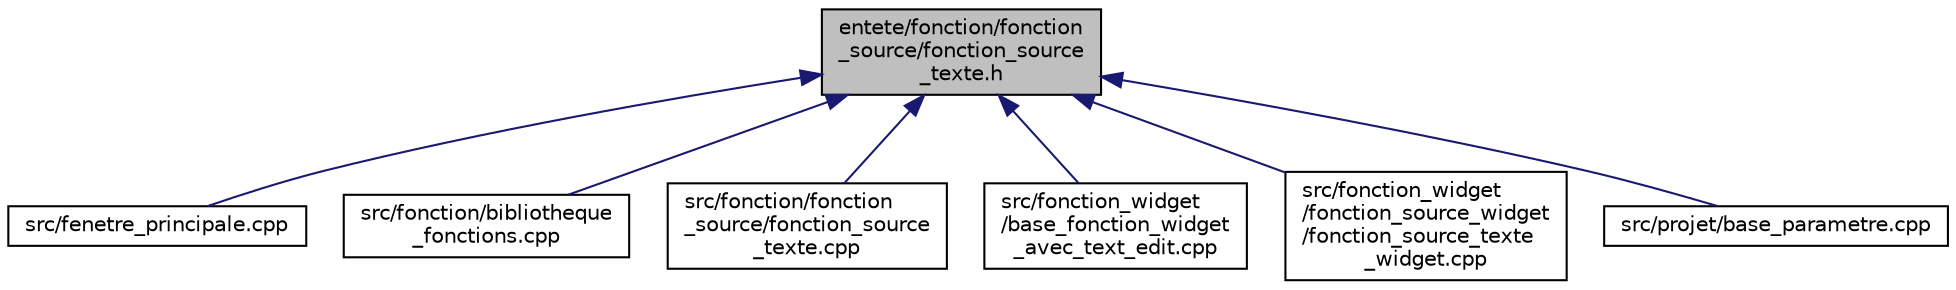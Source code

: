 digraph "entete/fonction/fonction_source/fonction_source_texte.h"
{
  edge [fontname="Helvetica",fontsize="10",labelfontname="Helvetica",labelfontsize="10"];
  node [fontname="Helvetica",fontsize="10",shape=record];
  Node28 [label="entete/fonction/fonction\l_source/fonction_source\l_texte.h",height=0.2,width=0.4,color="black", fillcolor="grey75", style="filled", fontcolor="black"];
  Node28 -> Node29 [dir="back",color="midnightblue",fontsize="10",style="solid",fontname="Helvetica"];
  Node29 [label="src/fenetre_principale.cpp",height=0.2,width=0.4,color="black", fillcolor="white", style="filled",URL="$fenetre__principale_8cpp.html",tooltip="Fichier d&#39;implémentation de la classe fenetre_principale. "];
  Node28 -> Node30 [dir="back",color="midnightblue",fontsize="10",style="solid",fontname="Helvetica"];
  Node30 [label="src/fonction/bibliotheque\l_fonctions.cpp",height=0.2,width=0.4,color="black", fillcolor="white", style="filled",URL="$bibliotheque__fonctions_8cpp.html",tooltip="Fichier d&#39;implémentation de la classe bibliotheque_fonctions. "];
  Node28 -> Node31 [dir="back",color="midnightblue",fontsize="10",style="solid",fontname="Helvetica"];
  Node31 [label="src/fonction/fonction\l_source/fonction_source\l_texte.cpp",height=0.2,width=0.4,color="black", fillcolor="white", style="filled",URL="$fonction__source__texte_8cpp.html",tooltip="Fichier d&#39;implémentation de la classe fonction_source_texte. "];
  Node28 -> Node32 [dir="back",color="midnightblue",fontsize="10",style="solid",fontname="Helvetica"];
  Node32 [label="src/fonction_widget\l/base_fonction_widget\l_avec_text_edit.cpp",height=0.2,width=0.4,color="black", fillcolor="white", style="filled",URL="$base__fonction__widget__avec__text__edit_8cpp.html",tooltip="Fichier d&#39;implémentation de la classe base_fonction_widget_avec_text_edit. "];
  Node28 -> Node33 [dir="back",color="midnightblue",fontsize="10",style="solid",fontname="Helvetica"];
  Node33 [label="src/fonction_widget\l/fonction_source_widget\l/fonction_source_texte\l_widget.cpp",height=0.2,width=0.4,color="black", fillcolor="white", style="filled",URL="$fonction__source__texte__widget_8cpp.html",tooltip="Fichier d&#39;implémentation de la classe fonction_source_texte_widget. "];
  Node28 -> Node34 [dir="back",color="midnightblue",fontsize="10",style="solid",fontname="Helvetica"];
  Node34 [label="src/projet/base_parametre.cpp",height=0.2,width=0.4,color="black", fillcolor="white", style="filled",URL="$base__parametre_8cpp.html",tooltip="Fichier d&#39;implémentation de la classe base_parametre. "];
}
